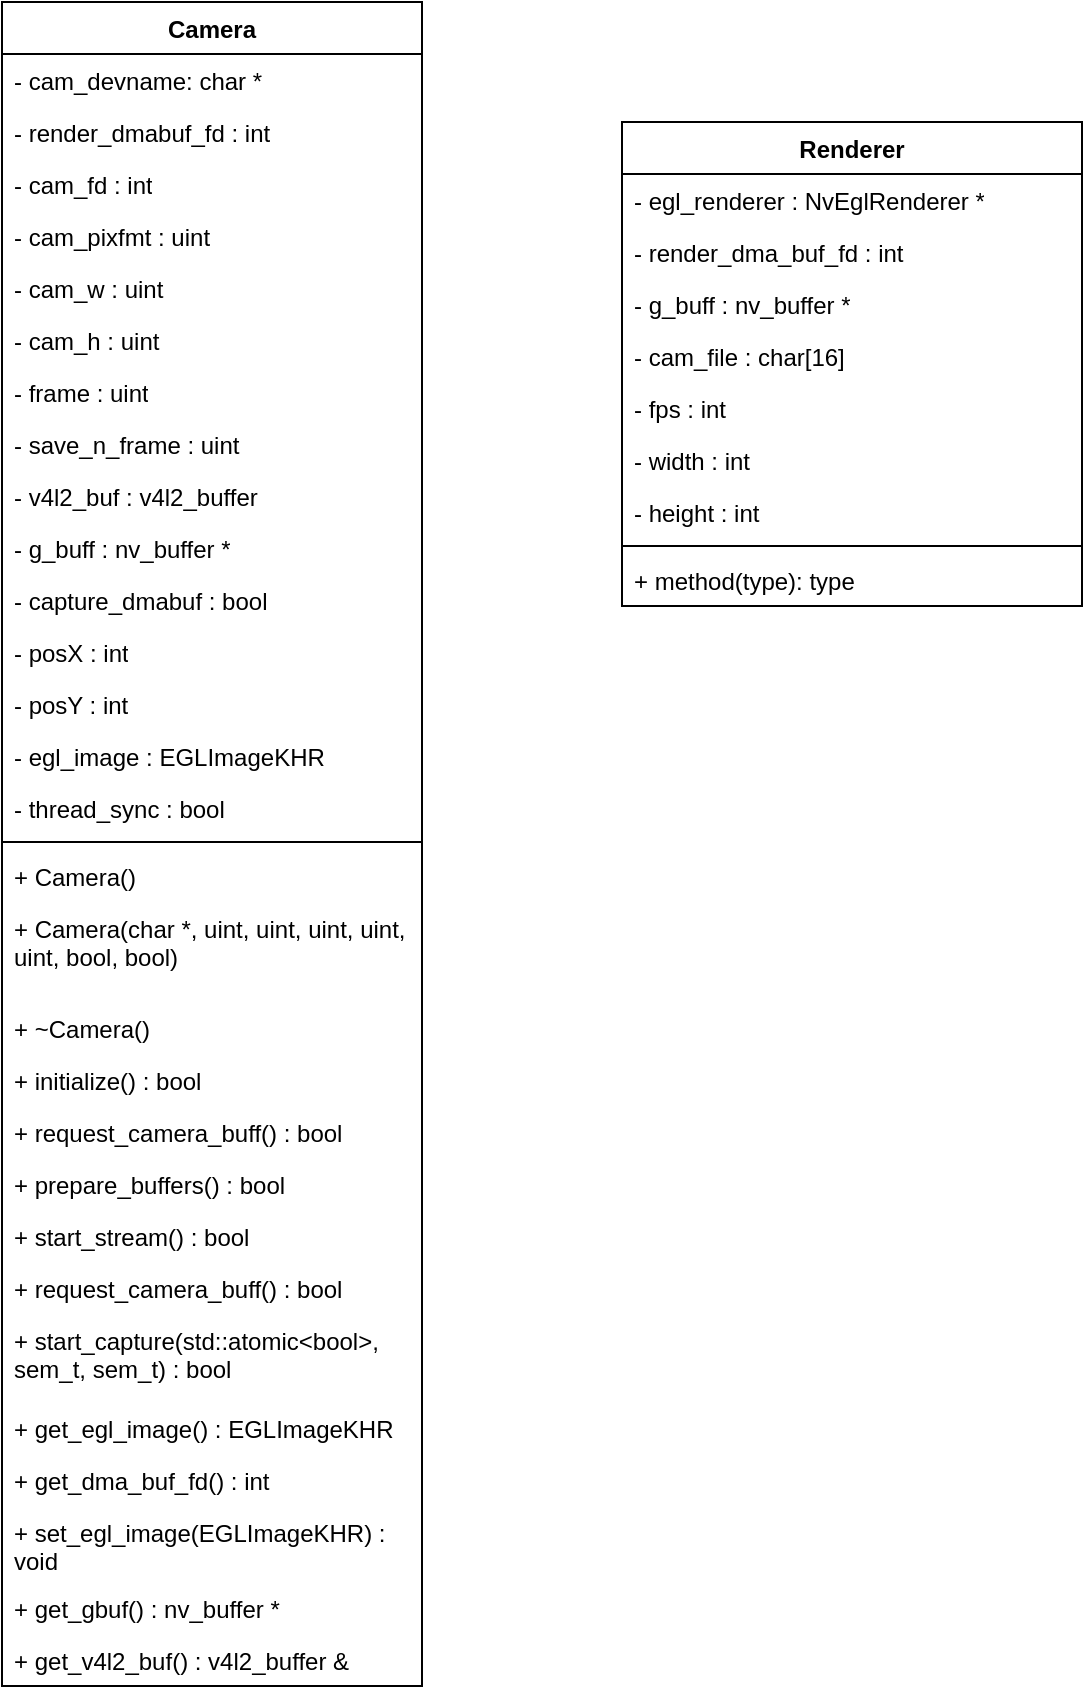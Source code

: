 <mxfile version="28.0.6">
  <diagram name="Page-1" id="muFmsvnlI4OiVqxlJP-7">
    <mxGraphModel dx="626" dy="744" grid="1" gridSize="10" guides="1" tooltips="1" connect="1" arrows="1" fold="1" page="0" pageScale="1" pageWidth="850" pageHeight="1100" math="0" shadow="0">
      <root>
        <mxCell id="0" />
        <mxCell id="1" parent="0" />
        <mxCell id="l2S4uO0tbHxShP-qC626-1" value="Camera" style="swimlane;fontStyle=1;align=center;verticalAlign=top;childLayout=stackLayout;horizontal=1;startSize=26;horizontalStack=0;resizeParent=1;resizeParentMax=0;resizeLast=0;collapsible=1;marginBottom=0;whiteSpace=wrap;html=1;" parent="1" vertex="1">
          <mxGeometry x="900" y="350" width="210" height="842" as="geometry" />
        </mxCell>
        <mxCell id="l2S4uO0tbHxShP-qC626-2" value="- cam_devname: char *" style="text;strokeColor=none;fillColor=none;align=left;verticalAlign=top;spacingLeft=4;spacingRight=4;overflow=hidden;rotatable=0;points=[[0,0.5],[1,0.5]];portConstraint=eastwest;whiteSpace=wrap;html=1;" parent="l2S4uO0tbHxShP-qC626-1" vertex="1">
          <mxGeometry y="26" width="210" height="26" as="geometry" />
        </mxCell>
        <mxCell id="l2S4uO0tbHxShP-qC626-5" value="- render_dmabuf_fd : int" style="text;strokeColor=none;fillColor=none;align=left;verticalAlign=top;spacingLeft=4;spacingRight=4;overflow=hidden;rotatable=0;points=[[0,0.5],[1,0.5]];portConstraint=eastwest;whiteSpace=wrap;html=1;" parent="l2S4uO0tbHxShP-qC626-1" vertex="1">
          <mxGeometry y="52" width="210" height="26" as="geometry" />
        </mxCell>
        <mxCell id="l2S4uO0tbHxShP-qC626-11" value="- cam_fd : int" style="text;strokeColor=none;fillColor=none;align=left;verticalAlign=top;spacingLeft=4;spacingRight=4;overflow=hidden;rotatable=0;points=[[0,0.5],[1,0.5]];portConstraint=eastwest;whiteSpace=wrap;html=1;" parent="l2S4uO0tbHxShP-qC626-1" vertex="1">
          <mxGeometry y="78" width="210" height="26" as="geometry" />
        </mxCell>
        <mxCell id="l2S4uO0tbHxShP-qC626-12" value="- cam_pixfmt : uint" style="text;strokeColor=none;fillColor=none;align=left;verticalAlign=top;spacingLeft=4;spacingRight=4;overflow=hidden;rotatable=0;points=[[0,0.5],[1,0.5]];portConstraint=eastwest;whiteSpace=wrap;html=1;" parent="l2S4uO0tbHxShP-qC626-1" vertex="1">
          <mxGeometry y="104" width="210" height="26" as="geometry" />
        </mxCell>
        <mxCell id="l2S4uO0tbHxShP-qC626-13" value="- cam_w : uint" style="text;strokeColor=none;fillColor=none;align=left;verticalAlign=top;spacingLeft=4;spacingRight=4;overflow=hidden;rotatable=0;points=[[0,0.5],[1,0.5]];portConstraint=eastwest;whiteSpace=wrap;html=1;" parent="l2S4uO0tbHxShP-qC626-1" vertex="1">
          <mxGeometry y="130" width="210" height="26" as="geometry" />
        </mxCell>
        <mxCell id="l2S4uO0tbHxShP-qC626-15" value="- cam_h : uint" style="text;strokeColor=none;fillColor=none;align=left;verticalAlign=top;spacingLeft=4;spacingRight=4;overflow=hidden;rotatable=0;points=[[0,0.5],[1,0.5]];portConstraint=eastwest;whiteSpace=wrap;html=1;" parent="l2S4uO0tbHxShP-qC626-1" vertex="1">
          <mxGeometry y="156" width="210" height="26" as="geometry" />
        </mxCell>
        <mxCell id="l2S4uO0tbHxShP-qC626-14" value="- frame : uint" style="text;strokeColor=none;fillColor=none;align=left;verticalAlign=top;spacingLeft=4;spacingRight=4;overflow=hidden;rotatable=0;points=[[0,0.5],[1,0.5]];portConstraint=eastwest;whiteSpace=wrap;html=1;" parent="l2S4uO0tbHxShP-qC626-1" vertex="1">
          <mxGeometry y="182" width="210" height="26" as="geometry" />
        </mxCell>
        <mxCell id="l2S4uO0tbHxShP-qC626-16" value="- save_n_frame : uint" style="text;strokeColor=none;fillColor=none;align=left;verticalAlign=top;spacingLeft=4;spacingRight=4;overflow=hidden;rotatable=0;points=[[0,0.5],[1,0.5]];portConstraint=eastwest;whiteSpace=wrap;html=1;" parent="l2S4uO0tbHxShP-qC626-1" vertex="1">
          <mxGeometry y="208" width="210" height="26" as="geometry" />
        </mxCell>
        <mxCell id="l2S4uO0tbHxShP-qC626-30" value="- v4l2_buf : v4l2_buffer" style="text;strokeColor=none;fillColor=none;align=left;verticalAlign=top;spacingLeft=4;spacingRight=4;overflow=hidden;rotatable=0;points=[[0,0.5],[1,0.5]];portConstraint=eastwest;whiteSpace=wrap;html=1;" parent="l2S4uO0tbHxShP-qC626-1" vertex="1">
          <mxGeometry y="234" width="210" height="26" as="geometry" />
        </mxCell>
        <mxCell id="l2S4uO0tbHxShP-qC626-31" value="- g_buff : nv_buffer *" style="text;strokeColor=none;fillColor=none;align=left;verticalAlign=top;spacingLeft=4;spacingRight=4;overflow=hidden;rotatable=0;points=[[0,0.5],[1,0.5]];portConstraint=eastwest;whiteSpace=wrap;html=1;" parent="l2S4uO0tbHxShP-qC626-1" vertex="1">
          <mxGeometry y="260" width="210" height="26" as="geometry" />
        </mxCell>
        <mxCell id="l2S4uO0tbHxShP-qC626-17" value="- capture_dmabuf : bool" style="text;strokeColor=none;fillColor=none;align=left;verticalAlign=top;spacingLeft=4;spacingRight=4;overflow=hidden;rotatable=0;points=[[0,0.5],[1,0.5]];portConstraint=eastwest;whiteSpace=wrap;html=1;" parent="l2S4uO0tbHxShP-qC626-1" vertex="1">
          <mxGeometry y="286" width="210" height="26" as="geometry" />
        </mxCell>
        <mxCell id="l2S4uO0tbHxShP-qC626-33" value="- posX : int" style="text;strokeColor=none;fillColor=none;align=left;verticalAlign=top;spacingLeft=4;spacingRight=4;overflow=hidden;rotatable=0;points=[[0,0.5],[1,0.5]];portConstraint=eastwest;whiteSpace=wrap;html=1;" parent="l2S4uO0tbHxShP-qC626-1" vertex="1">
          <mxGeometry y="312" width="210" height="26" as="geometry" />
        </mxCell>
        <mxCell id="l2S4uO0tbHxShP-qC626-34" value="- posY : int" style="text;strokeColor=none;fillColor=none;align=left;verticalAlign=top;spacingLeft=4;spacingRight=4;overflow=hidden;rotatable=0;points=[[0,0.5],[1,0.5]];portConstraint=eastwest;whiteSpace=wrap;html=1;" parent="l2S4uO0tbHxShP-qC626-1" vertex="1">
          <mxGeometry y="338" width="210" height="26" as="geometry" />
        </mxCell>
        <mxCell id="l2S4uO0tbHxShP-qC626-35" value="- egl_image : EGLImageKHR" style="text;strokeColor=none;fillColor=none;align=left;verticalAlign=top;spacingLeft=4;spacingRight=4;overflow=hidden;rotatable=0;points=[[0,0.5],[1,0.5]];portConstraint=eastwest;whiteSpace=wrap;html=1;" parent="l2S4uO0tbHxShP-qC626-1" vertex="1">
          <mxGeometry y="364" width="210" height="26" as="geometry" />
        </mxCell>
        <mxCell id="l2S4uO0tbHxShP-qC626-32" value="- thread_sync : bool" style="text;strokeColor=none;fillColor=none;align=left;verticalAlign=top;spacingLeft=4;spacingRight=4;overflow=hidden;rotatable=0;points=[[0,0.5],[1,0.5]];portConstraint=eastwest;whiteSpace=wrap;html=1;" parent="l2S4uO0tbHxShP-qC626-1" vertex="1">
          <mxGeometry y="390" width="210" height="26" as="geometry" />
        </mxCell>
        <mxCell id="l2S4uO0tbHxShP-qC626-3" value="" style="line;strokeWidth=1;fillColor=none;align=left;verticalAlign=middle;spacingTop=-1;spacingLeft=3;spacingRight=3;rotatable=0;labelPosition=right;points=[];portConstraint=eastwest;strokeColor=inherit;" parent="l2S4uO0tbHxShP-qC626-1" vertex="1">
          <mxGeometry y="416" width="210" height="8" as="geometry" />
        </mxCell>
        <mxCell id="l2S4uO0tbHxShP-qC626-36" value="&lt;div&gt;+ Camera()&lt;/div&gt;&lt;div&gt;&lt;br&gt;&lt;/div&gt;" style="text;strokeColor=none;fillColor=none;align=left;verticalAlign=top;spacingLeft=4;spacingRight=4;overflow=hidden;rotatable=0;points=[[0,0.5],[1,0.5]];portConstraint=eastwest;whiteSpace=wrap;html=1;" parent="l2S4uO0tbHxShP-qC626-1" vertex="1">
          <mxGeometry y="424" width="210" height="26" as="geometry" />
        </mxCell>
        <mxCell id="l2S4uO0tbHxShP-qC626-4" value="&lt;div&gt;+ Camera(char *, uint, uint, uint, uint, uint, bool, bool)&lt;/div&gt;&lt;div&gt;&lt;br&gt;&lt;/div&gt;" style="text;strokeColor=none;fillColor=none;align=left;verticalAlign=top;spacingLeft=4;spacingRight=4;overflow=hidden;rotatable=0;points=[[0,0.5],[1,0.5]];portConstraint=eastwest;whiteSpace=wrap;html=1;" parent="l2S4uO0tbHxShP-qC626-1" vertex="1">
          <mxGeometry y="450" width="210" height="50" as="geometry" />
        </mxCell>
        <mxCell id="l2S4uO0tbHxShP-qC626-37" value="&lt;div&gt;+ ~Camera()&lt;/div&gt;&lt;div&gt;&lt;br&gt;&lt;/div&gt;" style="text;strokeColor=none;fillColor=none;align=left;verticalAlign=top;spacingLeft=4;spacingRight=4;overflow=hidden;rotatable=0;points=[[0,0.5],[1,0.5]];portConstraint=eastwest;whiteSpace=wrap;html=1;" parent="l2S4uO0tbHxShP-qC626-1" vertex="1">
          <mxGeometry y="500" width="210" height="26" as="geometry" />
        </mxCell>
        <mxCell id="l2S4uO0tbHxShP-qC626-38" value="&lt;div&gt;+ initialize() : bool&lt;/div&gt;&lt;div&gt;&lt;br&gt;&lt;/div&gt;" style="text;strokeColor=none;fillColor=none;align=left;verticalAlign=top;spacingLeft=4;spacingRight=4;overflow=hidden;rotatable=0;points=[[0,0.5],[1,0.5]];portConstraint=eastwest;whiteSpace=wrap;html=1;" parent="l2S4uO0tbHxShP-qC626-1" vertex="1">
          <mxGeometry y="526" width="210" height="26" as="geometry" />
        </mxCell>
        <mxCell id="l2S4uO0tbHxShP-qC626-40" value="&lt;div&gt;+ request_camera_buff() : bool&lt;/div&gt;&lt;div&gt;&lt;br&gt;&lt;/div&gt;" style="text;strokeColor=none;fillColor=none;align=left;verticalAlign=top;spacingLeft=4;spacingRight=4;overflow=hidden;rotatable=0;points=[[0,0.5],[1,0.5]];portConstraint=eastwest;whiteSpace=wrap;html=1;" parent="l2S4uO0tbHxShP-qC626-1" vertex="1">
          <mxGeometry y="552" width="210" height="26" as="geometry" />
        </mxCell>
        <mxCell id="l2S4uO0tbHxShP-qC626-41" value="&lt;div&gt;+ prepare_buffers() : bool&lt;/div&gt;&lt;div&gt;&lt;br&gt;&lt;/div&gt;" style="text;strokeColor=none;fillColor=none;align=left;verticalAlign=top;spacingLeft=4;spacingRight=4;overflow=hidden;rotatable=0;points=[[0,0.5],[1,0.5]];portConstraint=eastwest;whiteSpace=wrap;html=1;" parent="l2S4uO0tbHxShP-qC626-1" vertex="1">
          <mxGeometry y="578" width="210" height="26" as="geometry" />
        </mxCell>
        <mxCell id="l2S4uO0tbHxShP-qC626-42" value="&lt;div&gt;+ start_stream() : bool&lt;/div&gt;&lt;div&gt;&lt;br&gt;&lt;/div&gt;" style="text;strokeColor=none;fillColor=none;align=left;verticalAlign=top;spacingLeft=4;spacingRight=4;overflow=hidden;rotatable=0;points=[[0,0.5],[1,0.5]];portConstraint=eastwest;whiteSpace=wrap;html=1;" parent="l2S4uO0tbHxShP-qC626-1" vertex="1">
          <mxGeometry y="604" width="210" height="26" as="geometry" />
        </mxCell>
        <mxCell id="l2S4uO0tbHxShP-qC626-43" value="&lt;div&gt;+ request_camera_buff() : bool&lt;/div&gt;&lt;div&gt;&lt;br&gt;&lt;/div&gt;" style="text;strokeColor=none;fillColor=none;align=left;verticalAlign=top;spacingLeft=4;spacingRight=4;overflow=hidden;rotatable=0;points=[[0,0.5],[1,0.5]];portConstraint=eastwest;whiteSpace=wrap;html=1;" parent="l2S4uO0tbHxShP-qC626-1" vertex="1">
          <mxGeometry y="630" width="210" height="26" as="geometry" />
        </mxCell>
        <mxCell id="l2S4uO0tbHxShP-qC626-39" value="&lt;div&gt;+ start_capture(std::atomic&amp;lt;bool&amp;gt;, sem_t, sem_t) : bool&lt;/div&gt;&lt;div&gt;&lt;br&gt;&lt;/div&gt;" style="text;strokeColor=none;fillColor=none;align=left;verticalAlign=top;spacingLeft=4;spacingRight=4;overflow=hidden;rotatable=0;points=[[0,0.5],[1,0.5]];portConstraint=eastwest;whiteSpace=wrap;html=1;" parent="l2S4uO0tbHxShP-qC626-1" vertex="1">
          <mxGeometry y="656" width="210" height="44" as="geometry" />
        </mxCell>
        <mxCell id="l2S4uO0tbHxShP-qC626-44" value="&lt;div&gt;+ get_egl_image() : EGLImageKHR&lt;/div&gt;&lt;div&gt;&lt;br&gt;&lt;/div&gt;" style="text;strokeColor=none;fillColor=none;align=left;verticalAlign=top;spacingLeft=4;spacingRight=4;overflow=hidden;rotatable=0;points=[[0,0.5],[1,0.5]];portConstraint=eastwest;whiteSpace=wrap;html=1;" parent="l2S4uO0tbHxShP-qC626-1" vertex="1">
          <mxGeometry y="700" width="210" height="26" as="geometry" />
        </mxCell>
        <mxCell id="l2S4uO0tbHxShP-qC626-45" value="&lt;div&gt;+ get_dma_buf_fd() : int&lt;/div&gt;&lt;div&gt;&lt;br&gt;&lt;/div&gt;" style="text;strokeColor=none;fillColor=none;align=left;verticalAlign=top;spacingLeft=4;spacingRight=4;overflow=hidden;rotatable=0;points=[[0,0.5],[1,0.5]];portConstraint=eastwest;whiteSpace=wrap;html=1;" parent="l2S4uO0tbHxShP-qC626-1" vertex="1">
          <mxGeometry y="726" width="210" height="26" as="geometry" />
        </mxCell>
        <mxCell id="l2S4uO0tbHxShP-qC626-46" value="&lt;div&gt;+ set_egl_image(EGLImageKHR) : void&lt;/div&gt;&lt;div&gt;&lt;br&gt;&lt;/div&gt;" style="text;strokeColor=none;fillColor=none;align=left;verticalAlign=top;spacingLeft=4;spacingRight=4;overflow=hidden;rotatable=0;points=[[0,0.5],[1,0.5]];portConstraint=eastwest;whiteSpace=wrap;html=1;" parent="l2S4uO0tbHxShP-qC626-1" vertex="1">
          <mxGeometry y="752" width="210" height="38" as="geometry" />
        </mxCell>
        <mxCell id="l2S4uO0tbHxShP-qC626-107" value="&lt;div&gt;+ get_gbuf() : nv_buffer *&lt;/div&gt;&lt;div&gt;&lt;br&gt;&lt;/div&gt;" style="text;strokeColor=none;fillColor=none;align=left;verticalAlign=top;spacingLeft=4;spacingRight=4;overflow=hidden;rotatable=0;points=[[0,0.5],[1,0.5]];portConstraint=eastwest;whiteSpace=wrap;html=1;" parent="l2S4uO0tbHxShP-qC626-1" vertex="1">
          <mxGeometry y="790" width="210" height="26" as="geometry" />
        </mxCell>
        <mxCell id="l2S4uO0tbHxShP-qC626-76" value="&lt;div&gt;+ get_v4l2_buf() : v4l2_buffer &amp;amp;&lt;/div&gt;&lt;div&gt;&lt;br&gt;&lt;/div&gt;" style="text;strokeColor=none;fillColor=none;align=left;verticalAlign=top;spacingLeft=4;spacingRight=4;overflow=hidden;rotatable=0;points=[[0,0.5],[1,0.5]];portConstraint=eastwest;whiteSpace=wrap;html=1;" parent="l2S4uO0tbHxShP-qC626-1" vertex="1">
          <mxGeometry y="816" width="210" height="26" as="geometry" />
        </mxCell>
        <mxCell id="l2S4uO0tbHxShP-qC626-6" value="Renderer" style="swimlane;fontStyle=1;align=center;verticalAlign=top;childLayout=stackLayout;horizontal=1;startSize=26;horizontalStack=0;resizeParent=1;resizeParentMax=0;resizeLast=0;collapsible=1;marginBottom=0;whiteSpace=wrap;html=1;" parent="1" vertex="1">
          <mxGeometry x="1210" y="410" width="230" height="242" as="geometry" />
        </mxCell>
        <mxCell id="l2S4uO0tbHxShP-qC626-7" value="- egl_renderer : NvEglRenderer *" style="text;strokeColor=none;fillColor=none;align=left;verticalAlign=top;spacingLeft=4;spacingRight=4;overflow=hidden;rotatable=0;points=[[0,0.5],[1,0.5]];portConstraint=eastwest;whiteSpace=wrap;html=1;" parent="l2S4uO0tbHxShP-qC626-6" vertex="1">
          <mxGeometry y="26" width="230" height="26" as="geometry" />
        </mxCell>
        <mxCell id="l2S4uO0tbHxShP-qC626-8" value="- render_dma_buf_fd : int" style="text;strokeColor=none;fillColor=none;align=left;verticalAlign=top;spacingLeft=4;spacingRight=4;overflow=hidden;rotatable=0;points=[[0,0.5],[1,0.5]];portConstraint=eastwest;whiteSpace=wrap;html=1;" parent="l2S4uO0tbHxShP-qC626-6" vertex="1">
          <mxGeometry y="52" width="230" height="26" as="geometry" />
        </mxCell>
        <mxCell id="FWm37_ypTeEihP2i4T80-1" value="- g_buff : nv_buffer *" style="text;strokeColor=none;fillColor=none;align=left;verticalAlign=top;spacingLeft=4;spacingRight=4;overflow=hidden;rotatable=0;points=[[0,0.5],[1,0.5]];portConstraint=eastwest;whiteSpace=wrap;html=1;" vertex="1" parent="l2S4uO0tbHxShP-qC626-6">
          <mxGeometry y="78" width="230" height="26" as="geometry" />
        </mxCell>
        <mxCell id="FWm37_ypTeEihP2i4T80-2" value="- cam_file : char[16]" style="text;strokeColor=none;fillColor=none;align=left;verticalAlign=top;spacingLeft=4;spacingRight=4;overflow=hidden;rotatable=0;points=[[0,0.5],[1,0.5]];portConstraint=eastwest;whiteSpace=wrap;html=1;" vertex="1" parent="l2S4uO0tbHxShP-qC626-6">
          <mxGeometry y="104" width="230" height="26" as="geometry" />
        </mxCell>
        <mxCell id="FWm37_ypTeEihP2i4T80-3" value="- fps : int" style="text;strokeColor=none;fillColor=none;align=left;verticalAlign=top;spacingLeft=4;spacingRight=4;overflow=hidden;rotatable=0;points=[[0,0.5],[1,0.5]];portConstraint=eastwest;whiteSpace=wrap;html=1;" vertex="1" parent="l2S4uO0tbHxShP-qC626-6">
          <mxGeometry y="130" width="230" height="26" as="geometry" />
        </mxCell>
        <mxCell id="FWm37_ypTeEihP2i4T80-4" value="- width : int" style="text;strokeColor=none;fillColor=none;align=left;verticalAlign=top;spacingLeft=4;spacingRight=4;overflow=hidden;rotatable=0;points=[[0,0.5],[1,0.5]];portConstraint=eastwest;whiteSpace=wrap;html=1;" vertex="1" parent="l2S4uO0tbHxShP-qC626-6">
          <mxGeometry y="156" width="230" height="26" as="geometry" />
        </mxCell>
        <mxCell id="FWm37_ypTeEihP2i4T80-5" value="- height : int" style="text;strokeColor=none;fillColor=none;align=left;verticalAlign=top;spacingLeft=4;spacingRight=4;overflow=hidden;rotatable=0;points=[[0,0.5],[1,0.5]];portConstraint=eastwest;whiteSpace=wrap;html=1;" vertex="1" parent="l2S4uO0tbHxShP-qC626-6">
          <mxGeometry y="182" width="230" height="26" as="geometry" />
        </mxCell>
        <mxCell id="l2S4uO0tbHxShP-qC626-9" value="" style="line;strokeWidth=1;fillColor=none;align=left;verticalAlign=middle;spacingTop=-1;spacingLeft=3;spacingRight=3;rotatable=0;labelPosition=right;points=[];portConstraint=eastwest;strokeColor=inherit;" parent="l2S4uO0tbHxShP-qC626-6" vertex="1">
          <mxGeometry y="208" width="230" height="8" as="geometry" />
        </mxCell>
        <mxCell id="l2S4uO0tbHxShP-qC626-10" value="+ method(type): type" style="text;strokeColor=none;fillColor=none;align=left;verticalAlign=top;spacingLeft=4;spacingRight=4;overflow=hidden;rotatable=0;points=[[0,0.5],[1,0.5]];portConstraint=eastwest;whiteSpace=wrap;html=1;" parent="l2S4uO0tbHxShP-qC626-6" vertex="1">
          <mxGeometry y="216" width="230" height="26" as="geometry" />
        </mxCell>
      </root>
    </mxGraphModel>
  </diagram>
</mxfile>
